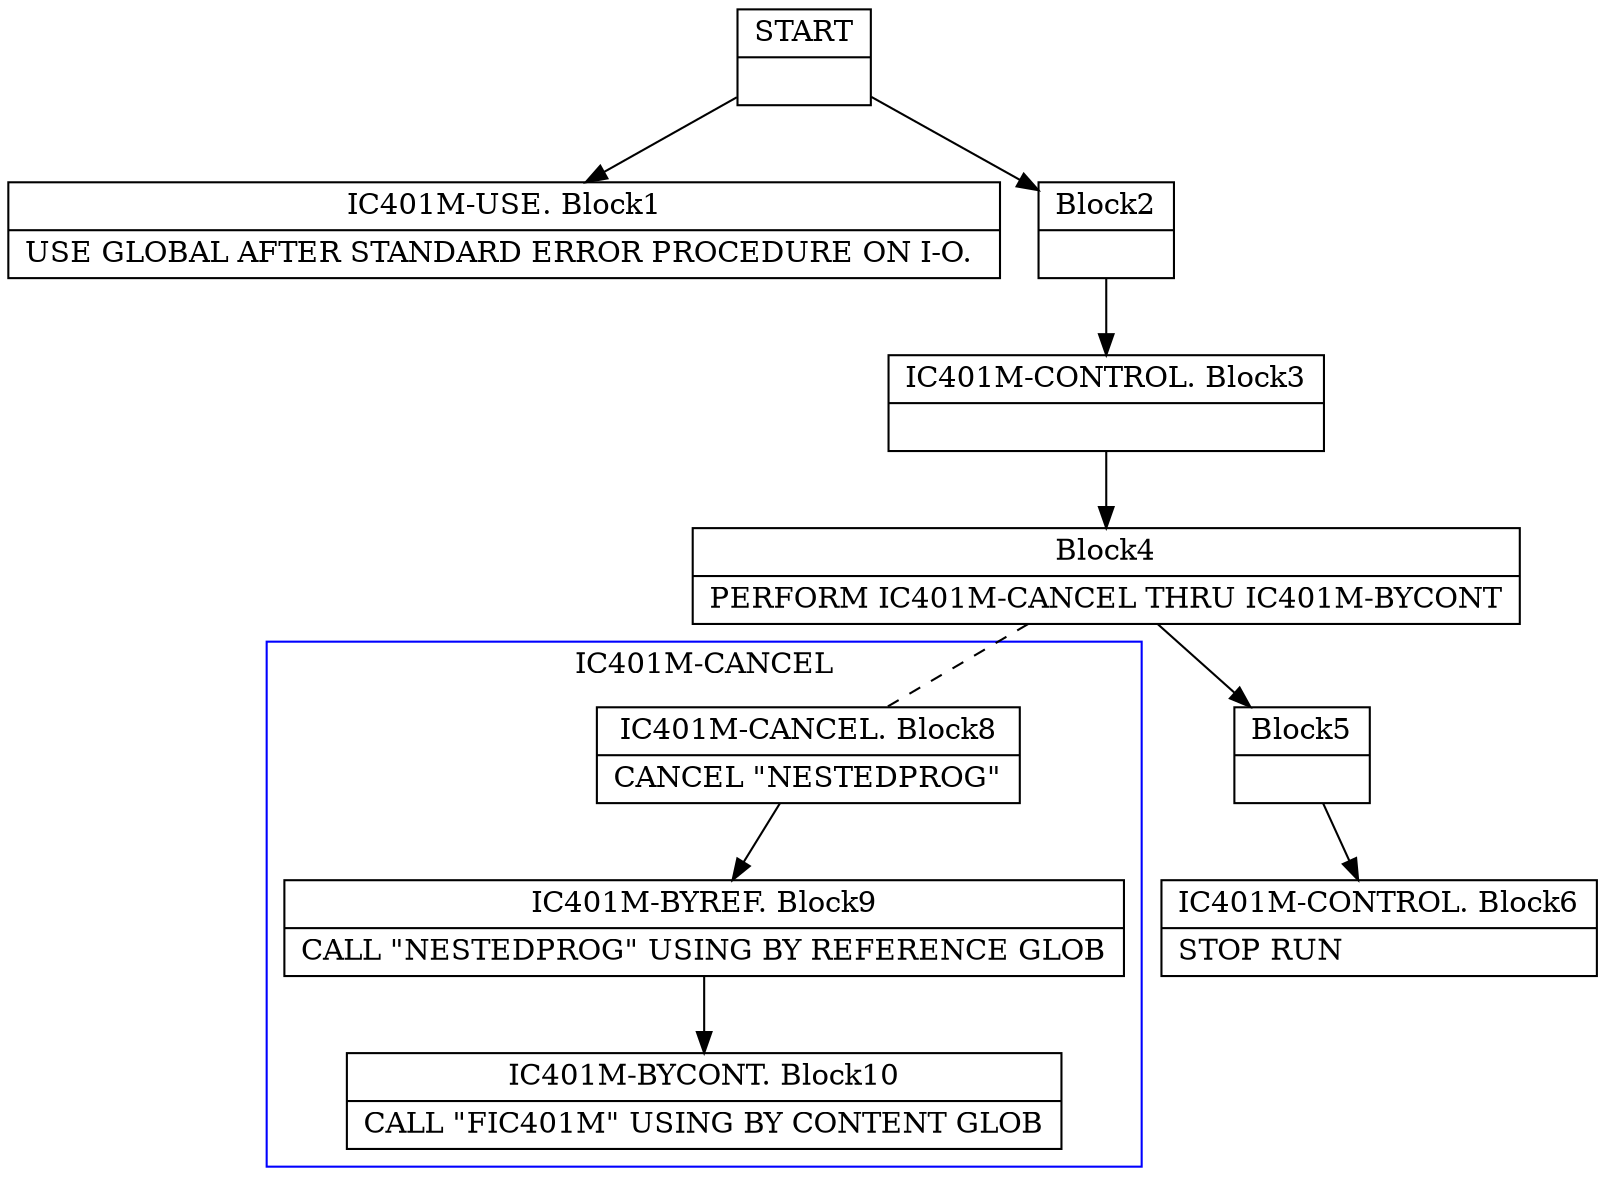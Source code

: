 digraph Cfg {
compound=true;
node [
shape = "record"
]

edge [
arrowtail = "empty"
]
Block0 [
label = "{START|}"
]
Block1 [
label = "{IC401M-USE. Block1|    USE GLOBAL AFTER STANDARD ERROR PROCEDURE ON I-O. \l}"
]
Block2 [
label = "{Block2|}"
]
Block3 [
label = "{IC401M-CONTROL. Block3|}"
]
Block4 [
label = "{Block4|    PERFORM IC401M-CANCEL THRU IC401M-BYCONT\l}"
]
subgraph cluster_1{
color = blue;
label = "IC401M-CANCEL";
Block8 [
label = "{IC401M-CANCEL. Block8|    CANCEL \"NESTEDPROG\"\l}"
]
Block9 [
label = "{IC401M-BYREF. Block9|    CALL \"NESTEDPROG\" USING BY REFERENCE GLOB\l}"
]
Block10 [
label = "{IC401M-BYCONT. Block10|    CALL \"FIC401M\" USING BY CONTENT GLOB\l}"
]
Block8 -> Block9
Block9 -> Block10

}
Block4 -> Block8 [style=dashed, arrowhead=none]

Block5 [
label = "{Block5|}"
]
Block6 [
label = "{IC401M-CONTROL. Block6|    STOP RUN\l}"
]
Block0 -> Block1
Block0 -> Block2
Block2 -> Block3
Block3 -> Block4
Block4 -> Block5
Block5 -> Block6

}
